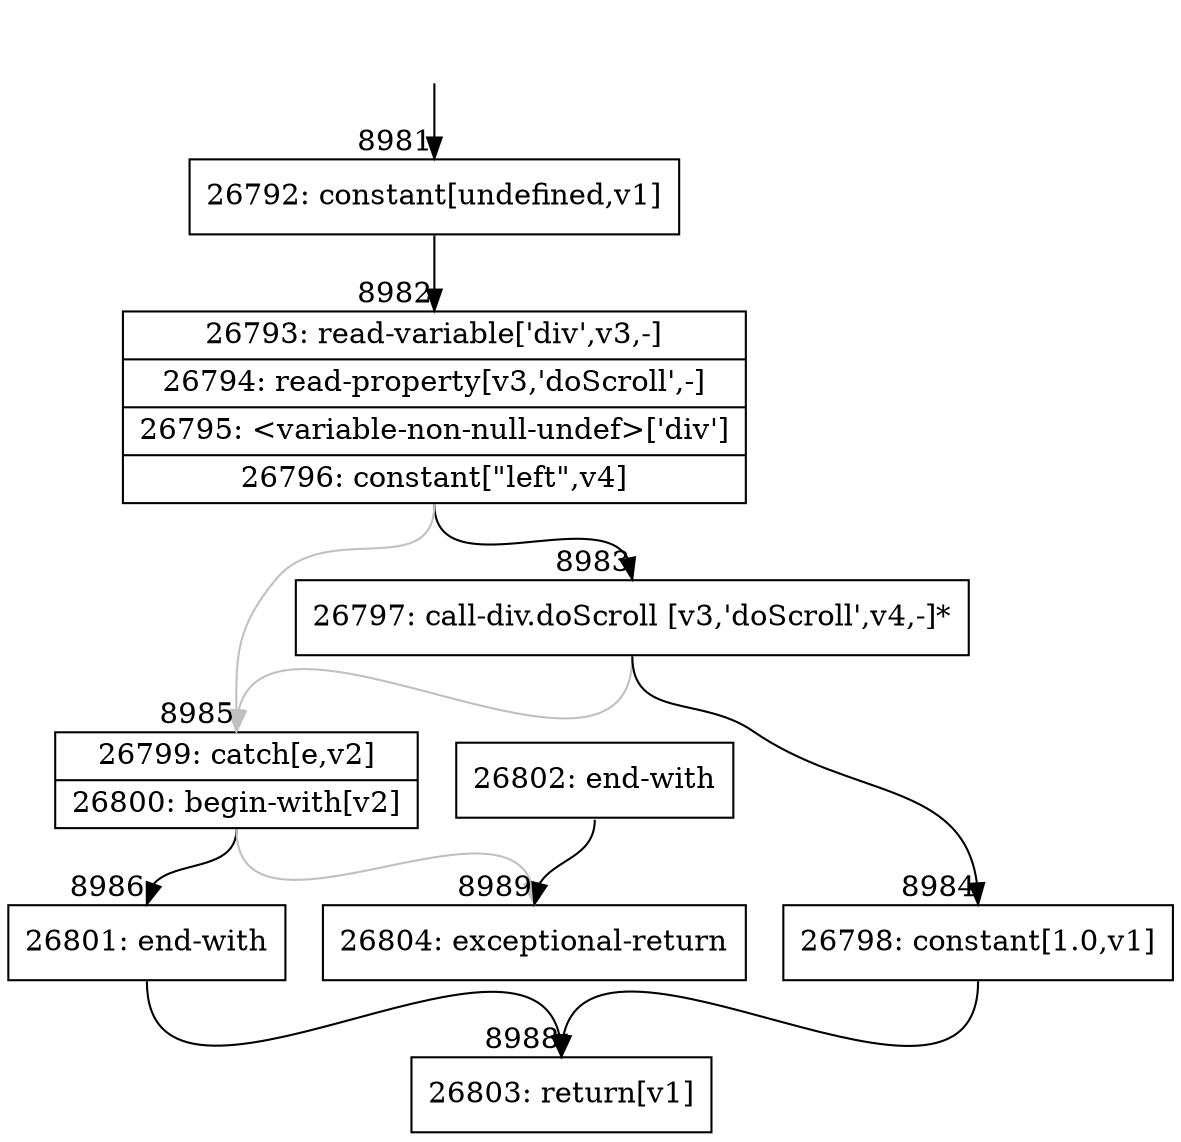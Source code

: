 digraph {
rankdir="TD"
BB_entry612[shape=none,label=""];
BB_entry612 -> BB8981 [tailport=s, headport=n, headlabel="    8981"]
BB8981 [shape=record label="{26792: constant[undefined,v1]}" ] 
BB8981 -> BB8982 [tailport=s, headport=n, headlabel="      8982"]
BB8982 [shape=record label="{26793: read-variable['div',v3,-]|26794: read-property[v3,'doScroll',-]|26795: \<variable-non-null-undef\>['div']|26796: constant[\"left\",v4]}" ] 
BB8982 -> BB8983 [tailport=s, headport=n, headlabel="      8983"]
BB8982 -> BB8985 [tailport=s, headport=n, color=gray, headlabel="      8985"]
BB8983 [shape=record label="{26797: call-div.doScroll [v3,'doScroll',v4,-]*}" ] 
BB8983 -> BB8984 [tailport=s, headport=n, headlabel="      8984"]
BB8983 -> BB8985 [tailport=s, headport=n, color=gray]
BB8984 [shape=record label="{26798: constant[1.0,v1]}" ] 
BB8984 -> BB8988 [tailport=s, headport=n, headlabel="      8988"]
BB8985 [shape=record label="{26799: catch[e,v2]|26800: begin-with[v2]}" ] 
BB8985 -> BB8986 [tailport=s, headport=n, headlabel="      8986"]
BB8985 -> BB8989 [tailport=s, headport=n, color=gray, headlabel="      8989"]
BB8986 [shape=record label="{26801: end-with}" ] 
BB8986 -> BB8988 [tailport=s, headport=n]
BB8987 [shape=record label="{26802: end-with}" ] 
BB8987 -> BB8989 [tailport=s, headport=n]
BB8988 [shape=record label="{26803: return[v1]}" ] 
BB8989 [shape=record label="{26804: exceptional-return}" ] 
//#$~ 12560
}
